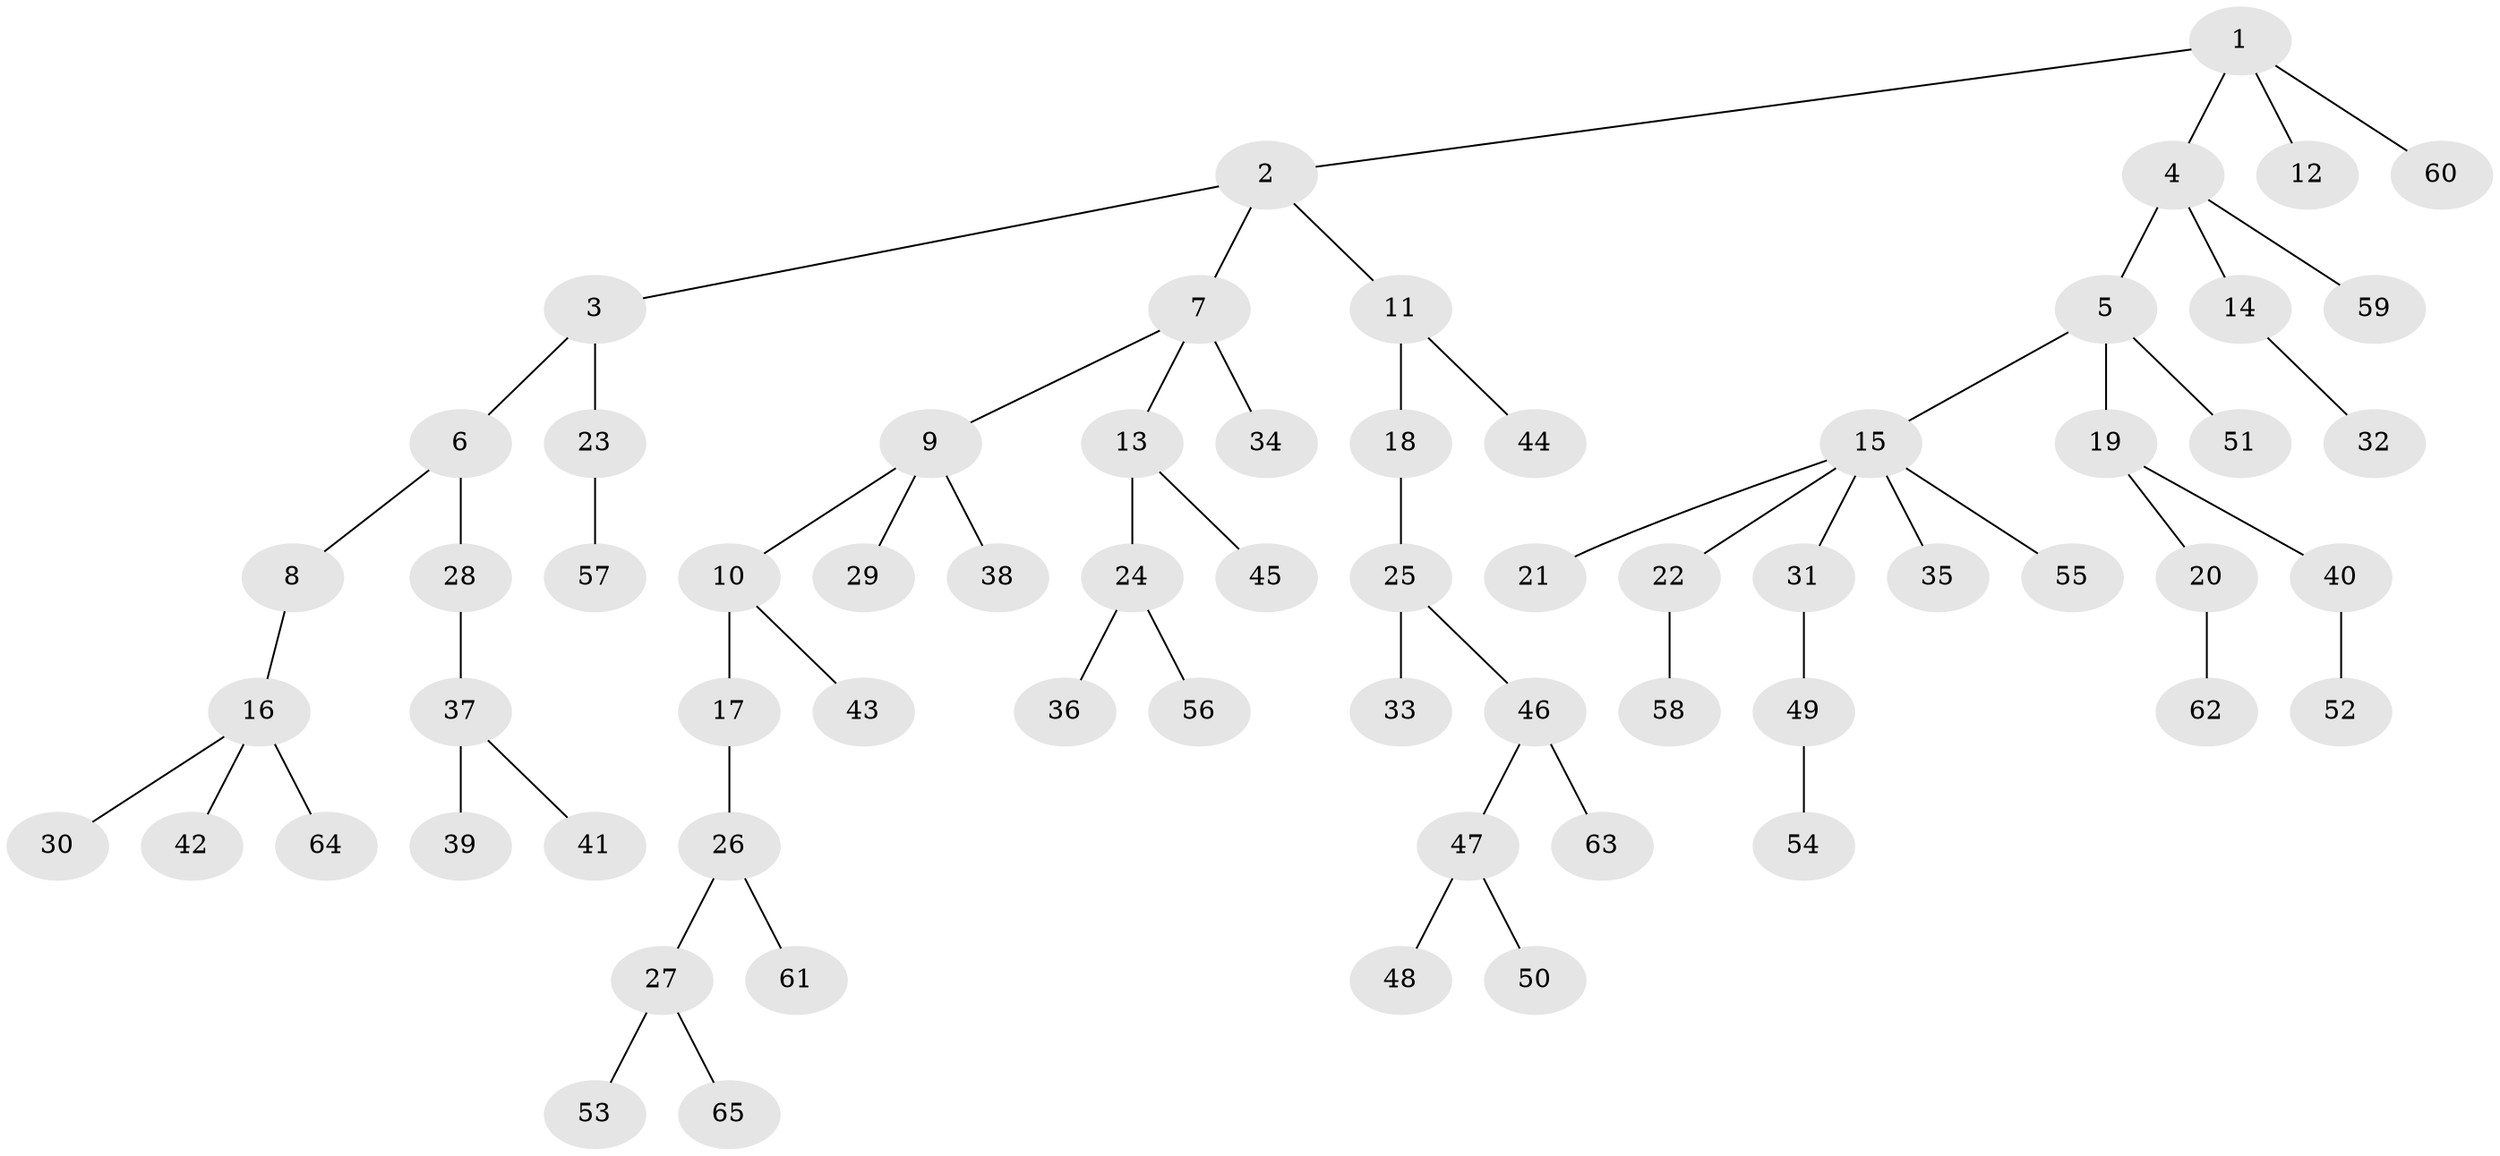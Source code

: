 // Generated by graph-tools (version 1.1) at 2025/37/03/09/25 02:37:02]
// undirected, 65 vertices, 64 edges
graph export_dot {
graph [start="1"]
  node [color=gray90,style=filled];
  1;
  2;
  3;
  4;
  5;
  6;
  7;
  8;
  9;
  10;
  11;
  12;
  13;
  14;
  15;
  16;
  17;
  18;
  19;
  20;
  21;
  22;
  23;
  24;
  25;
  26;
  27;
  28;
  29;
  30;
  31;
  32;
  33;
  34;
  35;
  36;
  37;
  38;
  39;
  40;
  41;
  42;
  43;
  44;
  45;
  46;
  47;
  48;
  49;
  50;
  51;
  52;
  53;
  54;
  55;
  56;
  57;
  58;
  59;
  60;
  61;
  62;
  63;
  64;
  65;
  1 -- 2;
  1 -- 4;
  1 -- 12;
  1 -- 60;
  2 -- 3;
  2 -- 7;
  2 -- 11;
  3 -- 6;
  3 -- 23;
  4 -- 5;
  4 -- 14;
  4 -- 59;
  5 -- 15;
  5 -- 19;
  5 -- 51;
  6 -- 8;
  6 -- 28;
  7 -- 9;
  7 -- 13;
  7 -- 34;
  8 -- 16;
  9 -- 10;
  9 -- 29;
  9 -- 38;
  10 -- 17;
  10 -- 43;
  11 -- 18;
  11 -- 44;
  13 -- 24;
  13 -- 45;
  14 -- 32;
  15 -- 21;
  15 -- 22;
  15 -- 31;
  15 -- 35;
  15 -- 55;
  16 -- 30;
  16 -- 42;
  16 -- 64;
  17 -- 26;
  18 -- 25;
  19 -- 20;
  19 -- 40;
  20 -- 62;
  22 -- 58;
  23 -- 57;
  24 -- 36;
  24 -- 56;
  25 -- 33;
  25 -- 46;
  26 -- 27;
  26 -- 61;
  27 -- 53;
  27 -- 65;
  28 -- 37;
  31 -- 49;
  37 -- 39;
  37 -- 41;
  40 -- 52;
  46 -- 47;
  46 -- 63;
  47 -- 48;
  47 -- 50;
  49 -- 54;
}
